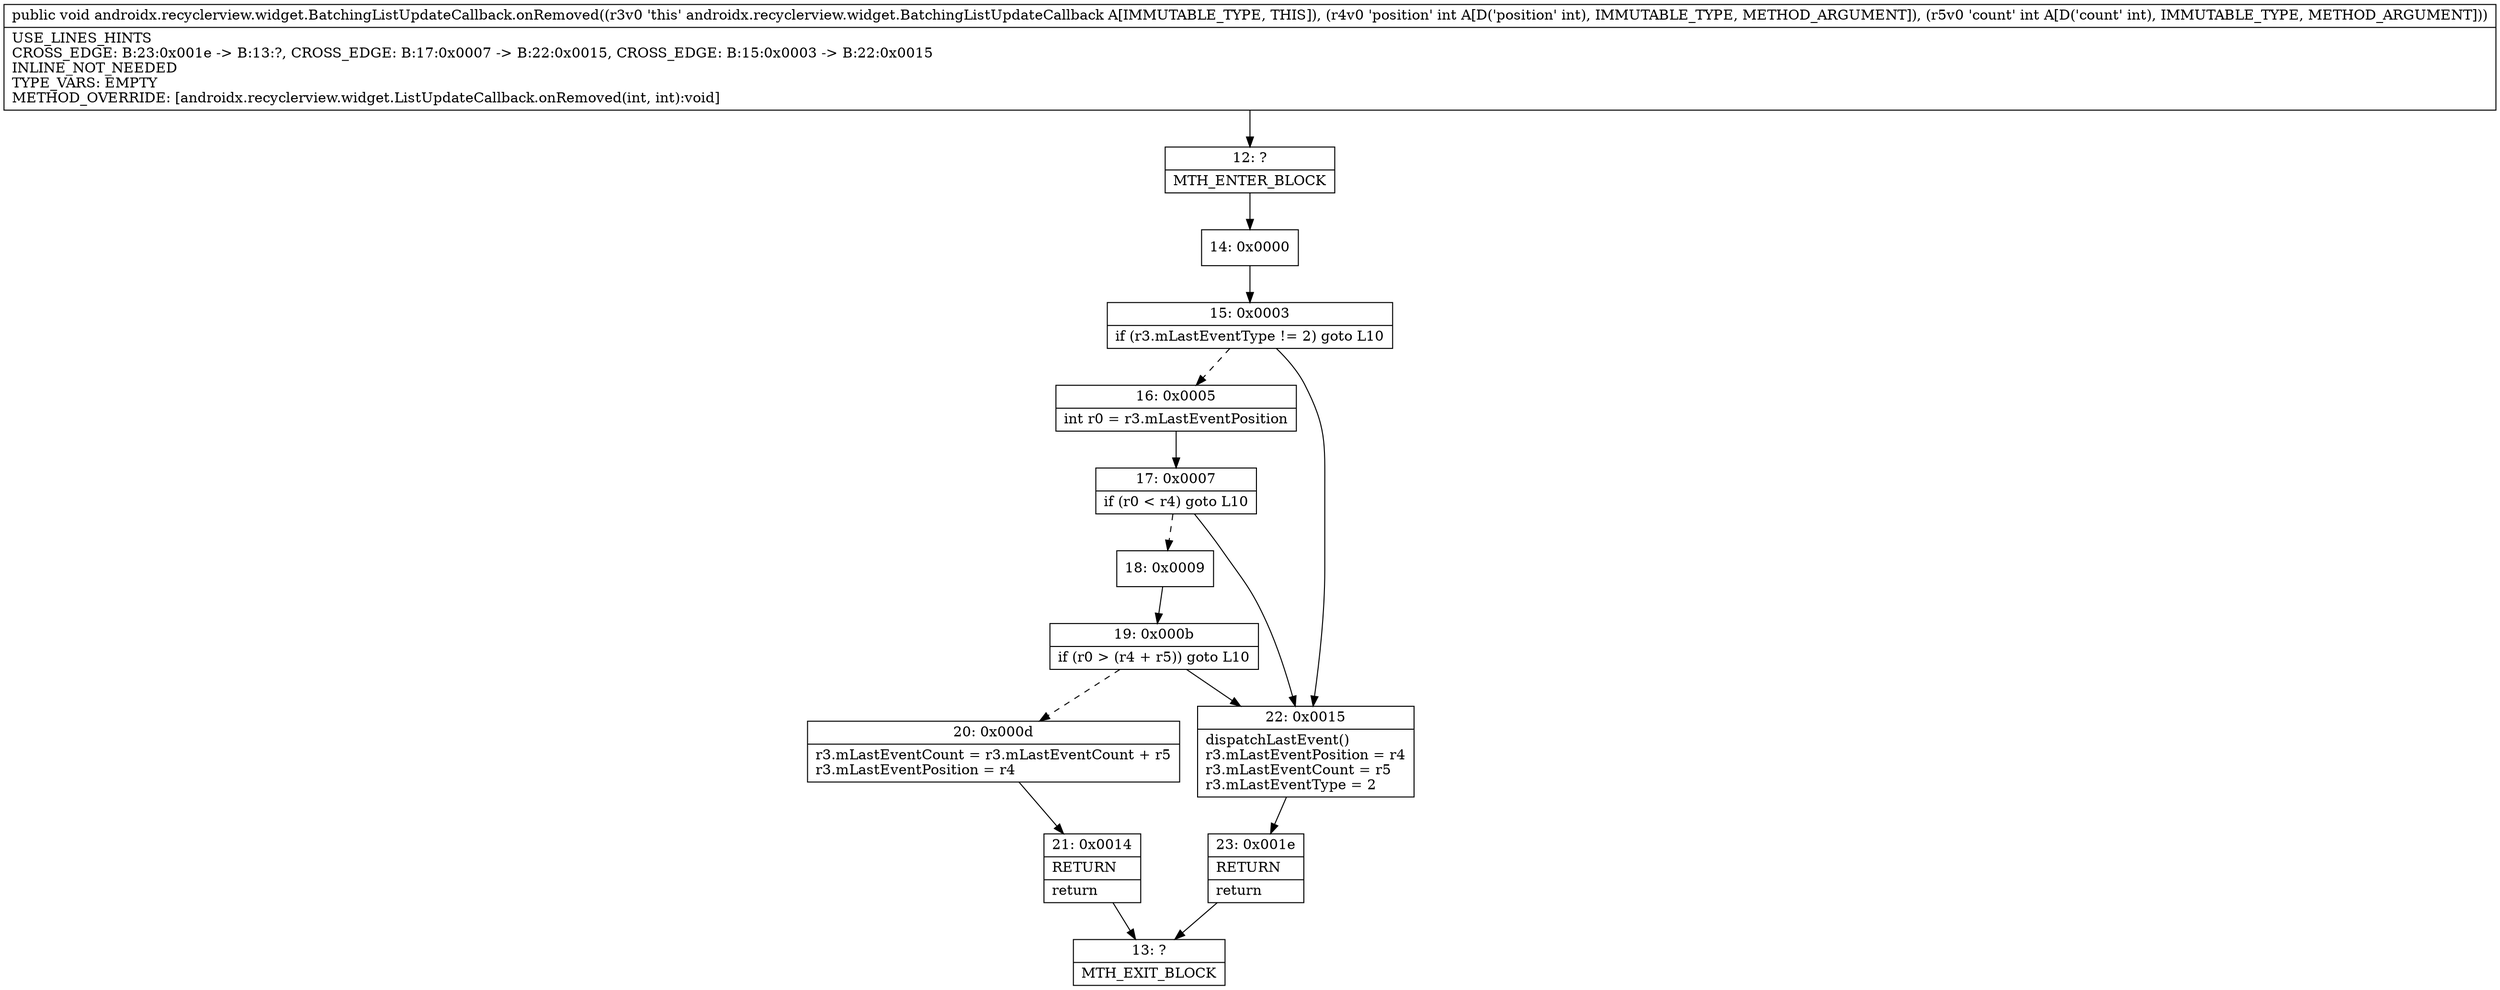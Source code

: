 digraph "CFG forandroidx.recyclerview.widget.BatchingListUpdateCallback.onRemoved(II)V" {
Node_12 [shape=record,label="{12\:\ ?|MTH_ENTER_BLOCK\l}"];
Node_14 [shape=record,label="{14\:\ 0x0000}"];
Node_15 [shape=record,label="{15\:\ 0x0003|if (r3.mLastEventType != 2) goto L10\l}"];
Node_16 [shape=record,label="{16\:\ 0x0005|int r0 = r3.mLastEventPosition\l}"];
Node_17 [shape=record,label="{17\:\ 0x0007|if (r0 \< r4) goto L10\l}"];
Node_18 [shape=record,label="{18\:\ 0x0009}"];
Node_19 [shape=record,label="{19\:\ 0x000b|if (r0 \> (r4 + r5)) goto L10\l}"];
Node_20 [shape=record,label="{20\:\ 0x000d|r3.mLastEventCount = r3.mLastEventCount + r5\lr3.mLastEventPosition = r4\l}"];
Node_21 [shape=record,label="{21\:\ 0x0014|RETURN\l|return\l}"];
Node_13 [shape=record,label="{13\:\ ?|MTH_EXIT_BLOCK\l}"];
Node_22 [shape=record,label="{22\:\ 0x0015|dispatchLastEvent()\lr3.mLastEventPosition = r4\lr3.mLastEventCount = r5\lr3.mLastEventType = 2\l}"];
Node_23 [shape=record,label="{23\:\ 0x001e|RETURN\l|return\l}"];
MethodNode[shape=record,label="{public void androidx.recyclerview.widget.BatchingListUpdateCallback.onRemoved((r3v0 'this' androidx.recyclerview.widget.BatchingListUpdateCallback A[IMMUTABLE_TYPE, THIS]), (r4v0 'position' int A[D('position' int), IMMUTABLE_TYPE, METHOD_ARGUMENT]), (r5v0 'count' int A[D('count' int), IMMUTABLE_TYPE, METHOD_ARGUMENT]))  | USE_LINES_HINTS\lCROSS_EDGE: B:23:0x001e \-\> B:13:?, CROSS_EDGE: B:17:0x0007 \-\> B:22:0x0015, CROSS_EDGE: B:15:0x0003 \-\> B:22:0x0015\lINLINE_NOT_NEEDED\lTYPE_VARS: EMPTY\lMETHOD_OVERRIDE: [androidx.recyclerview.widget.ListUpdateCallback.onRemoved(int, int):void]\l}"];
MethodNode -> Node_12;Node_12 -> Node_14;
Node_14 -> Node_15;
Node_15 -> Node_16[style=dashed];
Node_15 -> Node_22;
Node_16 -> Node_17;
Node_17 -> Node_18[style=dashed];
Node_17 -> Node_22;
Node_18 -> Node_19;
Node_19 -> Node_20[style=dashed];
Node_19 -> Node_22;
Node_20 -> Node_21;
Node_21 -> Node_13;
Node_22 -> Node_23;
Node_23 -> Node_13;
}

